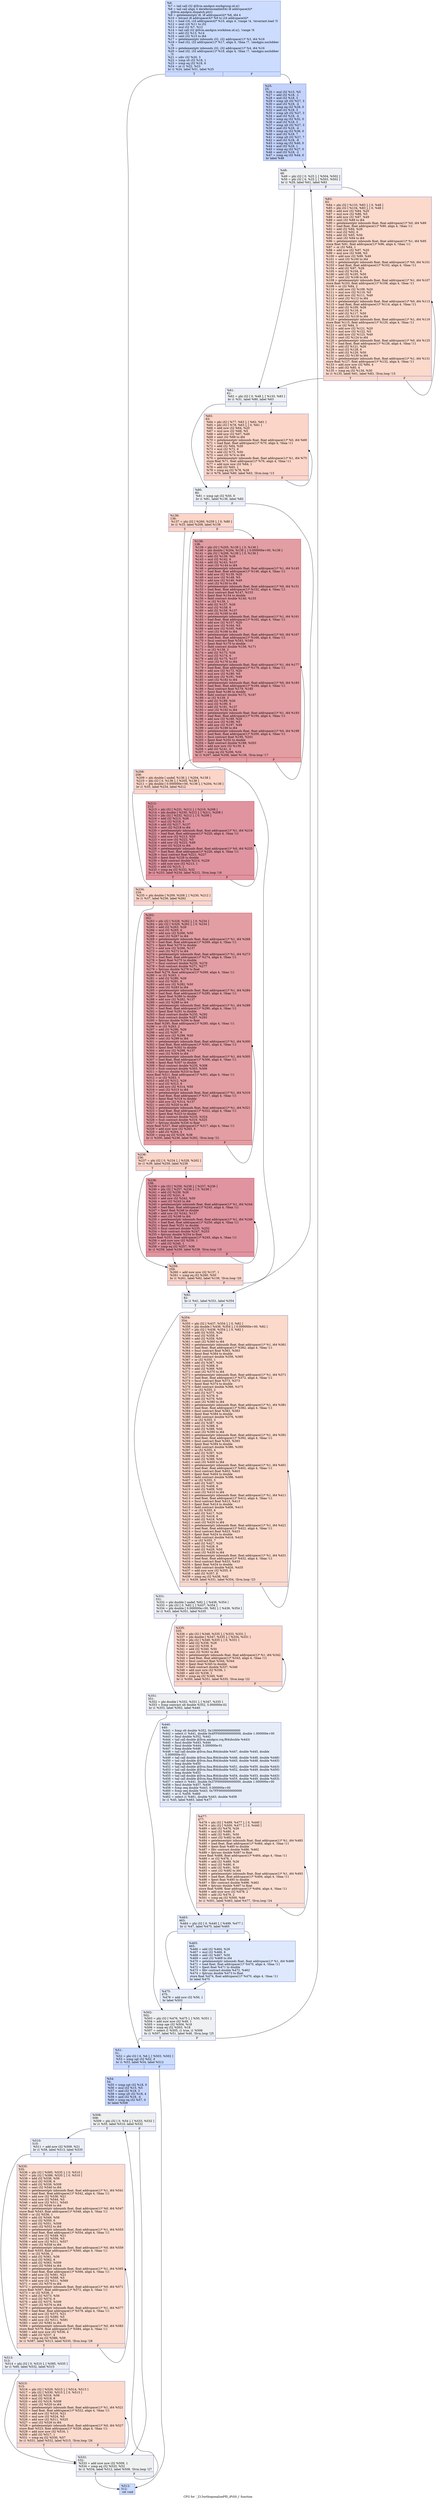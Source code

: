digraph "CFG for '_Z13orthogonalizePfS_iPiS0_i' function" {
	label="CFG for '_Z13orthogonalizePfS_iPiS0_i' function";

	Node0x4ae94e0 [shape=record,color="#3d50c3ff", style=filled, fillcolor="#8caffe70",label="{%6:\l  %7 = tail call i32 @llvm.amdgcn.workgroup.id.x()\l  %8 = tail call align 4 dereferenceable(64) i8 addrspace(4)*\l... @llvm.amdgcn.dispatch.ptr()\l  %9 = getelementptr i8, i8 addrspace(4)* %8, i64 4\l  %10 = bitcast i8 addrspace(4)* %9 to i16 addrspace(4)*\l  %11 = load i16, i16 addrspace(4)* %10, align 4, !range !4, !invariant.load !5\l  %12 = zext i16 %11 to i32\l  %13 = mul i32 %7, %12\l  %14 = tail call i32 @llvm.amdgcn.workitem.id.x(), !range !6\l  %15 = add i32 %13, %14\l  %16 = sext i32 %15 to i64\l  %17 = getelementptr inbounds i32, i32 addrspace(1)* %3, i64 %16\l  %18 = load i32, i32 addrspace(1)* %17, align 4, !tbaa !7, !amdgpu.noclobber\l... !5\l  %19 = getelementptr inbounds i32, i32 addrspace(1)* %4, i64 %16\l  %20 = load i32, i32 addrspace(1)* %19, align 4, !tbaa !7, !amdgpu.noclobber\l... !5\l  %21 = sdiv i32 %20, 3\l  %22 = icmp slt i32 %18, 1\l  %23 = icmp eq i32 %18, 6\l  %24 = or i1 %22, %23\l  br i1 %24, label %51, label %25\l|{<s0>T|<s1>F}}"];
	Node0x4ae94e0:s0 -> Node0x4aec710;
	Node0x4ae94e0:s1 -> Node0x4aec7a0;
	Node0x4aec7a0 [shape=record,color="#3d50c3ff", style=filled, fillcolor="#779af770",label="{%25:\l25:                                               \l  %26 = mul i32 %15, %5\l  %27 = add i32 %18, -1\l  %28 = and i32 %18, 3\l  %29 = icmp ult i32 %27, 3\l  %30 = and i32 %18, -4\l  %31 = icmp eq i32 %28, 0\l  %32 = and i32 %18, 3\l  %33 = icmp ult i32 %27, 3\l  %34 = and i32 %18, -4\l  %35 = icmp eq i32 %32, 0\l  %36 = and i32 %18, 3\l  %37 = icmp ult i32 %27, 3\l  %38 = and i32 %18, -4\l  %39 = icmp eq i32 %36, 0\l  %40 = and i32 %18, 7\l  %41 = icmp ult i32 %27, 7\l  %42 = and i32 %18, -8\l  %43 = icmp eq i32 %40, 0\l  %44 = and i32 %18, 1\l  %45 = icmp eq i32 %27, 0\l  %46 = and i32 %18, -2\l  %47 = icmp eq i32 %44, 0\l  br label %48\l}"];
	Node0x4aec7a0 -> Node0x4aed780;
	Node0x4aed780 [shape=record,color="#3d50c3ff", style=filled, fillcolor="#d9dce170",label="{%48:\l48:                                               \l  %49 = phi i32 [ 0, %25 ], [ %504, %502 ]\l  %50 = phi i32 [ 6, %25 ], [ %503, %502 ]\l  br i1 %29, label %61, label %83\l|{<s0>T|<s1>F}}"];
	Node0x4aed780:s0 -> Node0x4aedad0;
	Node0x4aed780:s1 -> Node0x4aedb60;
	Node0x4aec710 [shape=record,color="#3d50c3ff", style=filled, fillcolor="#8caffe70",label="{%51:\l51:                                               \l  %52 = phi i32 [ 6, %6 ], [ %503, %502 ]\l  %53 = icmp sgt i32 %52, 0\l  br i1 %53, label %54, label %512\l|{<s0>T|<s1>F}}"];
	Node0x4aec710:s0 -> Node0x4aedde0;
	Node0x4aec710:s1 -> Node0x4aede30;
	Node0x4aedde0 [shape=record,color="#3d50c3ff", style=filled, fillcolor="#7ea1fa70",label="{%54:\l54:                                               \l  %55 = icmp sgt i32 %18, 0\l  %56 = mul i32 %15, %5\l  %57 = and i32 %18, 3\l  %58 = icmp ult i32 %18, 4\l  %59 = and i32 %18, -4\l  %60 = icmp eq i32 %57, 0\l  br label %508\l}"];
	Node0x4aedde0 -> Node0x4aee300;
	Node0x4aedad0 [shape=record,color="#3d50c3ff", style=filled, fillcolor="#d9dce170",label="{%61:\l61:                                               \l  %62 = phi i32 [ 0, %48 ], [ %133, %83 ]\l  br i1 %31, label %80, label %63\l|{<s0>T|<s1>F}}"];
	Node0x4aedad0:s0 -> Node0x4aee4a0;
	Node0x4aedad0:s1 -> Node0x4aee530;
	Node0x4aee530 [shape=record,color="#3d50c3ff", style=filled, fillcolor="#f5a08170",label="{%63:\l63:                                               \l  %64 = phi i32 [ %77, %63 ], [ %62, %61 ]\l  %65 = phi i32 [ %78, %63 ], [ 0, %61 ]\l  %66 = add nsw i32 %64, %20\l  %67 = mul nsw i32 %66, %5\l  %68 = add nsw i32 %67, %49\l  %69 = sext i32 %68 to i64\l  %70 = getelementptr inbounds float, float addrspace(1)* %0, i64 %69\l  %71 = load float, float addrspace(1)* %70, align 4, !tbaa !11\l  %72 = add i32 %64, %26\l  %73 = mul i32 %72, 6\l  %74 = add i32 %73, %50\l  %75 = sext i32 %74 to i64\l  %76 = getelementptr inbounds float, float addrspace(1)* %1, i64 %75\l  store float %71, float addrspace(1)* %76, align 4, !tbaa !11\l  %77 = add nuw nsw i32 %64, 1\l  %78 = add i32 %65, 1\l  %79 = icmp eq i32 %78, %28\l  br i1 %79, label %80, label %63, !llvm.loop !13\l|{<s0>T|<s1>F}}"];
	Node0x4aee530:s0 -> Node0x4aee4a0;
	Node0x4aee530:s1 -> Node0x4aee530;
	Node0x4aee4a0 [shape=record,color="#3d50c3ff", style=filled, fillcolor="#d9dce170",label="{%80:\l80:                                               \l  %81 = icmp sgt i32 %50, 0\l  br i1 %81, label %136, label %82\l|{<s0>T|<s1>F}}"];
	Node0x4aee4a0:s0 -> Node0x4aefc10;
	Node0x4aee4a0:s1 -> Node0x4aefc60;
	Node0x4aefc60 [shape=record,color="#3d50c3ff", style=filled, fillcolor="#d9dce170",label="{%82:\l82:                                               \l  br i1 %41, label %331, label %354\l|{<s0>T|<s1>F}}"];
	Node0x4aefc60:s0 -> Node0x4aefda0;
	Node0x4aefc60:s1 -> Node0x4aefdf0;
	Node0x4aedb60 [shape=record,color="#3d50c3ff", style=filled, fillcolor="#f7a88970",label="{%83:\l83:                                               \l  %84 = phi i32 [ %133, %83 ], [ 0, %48 ]\l  %85 = phi i32 [ %134, %83 ], [ 0, %48 ]\l  %86 = add nsw i32 %84, %20\l  %87 = mul nsw i32 %86, %5\l  %88 = add nsw i32 %87, %49\l  %89 = sext i32 %88 to i64\l  %90 = getelementptr inbounds float, float addrspace(1)* %0, i64 %89\l  %91 = load float, float addrspace(1)* %90, align 4, !tbaa !11\l  %92 = add i32 %84, %26\l  %93 = mul i32 %92, 6\l  %94 = add i32 %93, %50\l  %95 = sext i32 %94 to i64\l  %96 = getelementptr inbounds float, float addrspace(1)* %1, i64 %95\l  store float %91, float addrspace(1)* %96, align 4, !tbaa !11\l  %97 = or i32 %84, 1\l  %98 = add nsw i32 %97, %20\l  %99 = mul nsw i32 %98, %5\l  %100 = add nsw i32 %99, %49\l  %101 = sext i32 %100 to i64\l  %102 = getelementptr inbounds float, float addrspace(1)* %0, i64 %101\l  %103 = load float, float addrspace(1)* %102, align 4, !tbaa !11\l  %104 = add i32 %97, %26\l  %105 = mul i32 %104, 6\l  %106 = add i32 %105, %50\l  %107 = sext i32 %106 to i64\l  %108 = getelementptr inbounds float, float addrspace(1)* %1, i64 %107\l  store float %103, float addrspace(1)* %108, align 4, !tbaa !11\l  %109 = or i32 %84, 2\l  %110 = add nsw i32 %109, %20\l  %111 = mul nsw i32 %110, %5\l  %112 = add nsw i32 %111, %49\l  %113 = sext i32 %112 to i64\l  %114 = getelementptr inbounds float, float addrspace(1)* %0, i64 %113\l  %115 = load float, float addrspace(1)* %114, align 4, !tbaa !11\l  %116 = add i32 %109, %26\l  %117 = mul i32 %116, 6\l  %118 = add i32 %117, %50\l  %119 = sext i32 %118 to i64\l  %120 = getelementptr inbounds float, float addrspace(1)* %1, i64 %119\l  store float %115, float addrspace(1)* %120, align 4, !tbaa !11\l  %121 = or i32 %84, 3\l  %122 = add nsw i32 %121, %20\l  %123 = mul nsw i32 %122, %5\l  %124 = add nsw i32 %123, %49\l  %125 = sext i32 %124 to i64\l  %126 = getelementptr inbounds float, float addrspace(1)* %0, i64 %125\l  %127 = load float, float addrspace(1)* %126, align 4, !tbaa !11\l  %128 = add i32 %121, %26\l  %129 = mul i32 %128, 6\l  %130 = add i32 %129, %50\l  %131 = sext i32 %130 to i64\l  %132 = getelementptr inbounds float, float addrspace(1)* %1, i64 %131\l  store float %127, float addrspace(1)* %132, align 4, !tbaa !11\l  %133 = add nuw nsw i32 %84, 4\l  %134 = add i32 %85, 4\l  %135 = icmp eq i32 %134, %30\l  br i1 %135, label %61, label %83, !llvm.loop !15\l|{<s0>T|<s1>F}}"];
	Node0x4aedb60:s0 -> Node0x4aedad0;
	Node0x4aedb60:s1 -> Node0x4aedb60;
	Node0x4aefc10 [shape=record,color="#3d50c3ff", style=filled, fillcolor="#f5a08170",label="{%136:\l136:                                              \l  %137 = phi i32 [ %260, %259 ], [ 0, %80 ]\l  br i1 %33, label %208, label %138\l|{<s0>T|<s1>F}}"];
	Node0x4aefc10:s0 -> Node0x4af2500;
	Node0x4aefc10:s1 -> Node0x4af2590;
	Node0x4af2590 [shape=record,color="#b70d28ff", style=filled, fillcolor="#be242e70",label="{%138:\l138:                                              \l  %139 = phi i32 [ %205, %138 ], [ 0, %136 ]\l  %140 = phi double [ %204, %138 ], [ 0.000000e+00, %136 ]\l  %141 = phi i32 [ %206, %138 ], [ 0, %136 ]\l  %142 = add i32 %139, %26\l  %143 = mul i32 %142, 6\l  %144 = add i32 %143, %137\l  %145 = sext i32 %144 to i64\l  %146 = getelementptr inbounds float, float addrspace(1)* %1, i64 %145\l  %147 = load float, float addrspace(1)* %146, align 4, !tbaa !11\l  %148 = add nsw i32 %139, %20\l  %149 = mul nsw i32 %148, %5\l  %150 = add nsw i32 %149, %49\l  %151 = sext i32 %150 to i64\l  %152 = getelementptr inbounds float, float addrspace(1)* %0, i64 %151\l  %153 = load float, float addrspace(1)* %152, align 4, !tbaa !11\l  %154 = fmul contract float %147, %153\l  %155 = fpext float %154 to double\l  %156 = fadd contract double %140, %155\l  %157 = or i32 %139, 1\l  %158 = add i32 %157, %26\l  %159 = mul i32 %158, 6\l  %160 = add i32 %159, %137\l  %161 = sext i32 %160 to i64\l  %162 = getelementptr inbounds float, float addrspace(1)* %1, i64 %161\l  %163 = load float, float addrspace(1)* %162, align 4, !tbaa !11\l  %164 = add nsw i32 %157, %20\l  %165 = mul nsw i32 %164, %5\l  %166 = add nsw i32 %165, %49\l  %167 = sext i32 %166 to i64\l  %168 = getelementptr inbounds float, float addrspace(1)* %0, i64 %167\l  %169 = load float, float addrspace(1)* %168, align 4, !tbaa !11\l  %170 = fmul contract float %163, %169\l  %171 = fpext float %170 to double\l  %172 = fadd contract double %156, %171\l  %173 = or i32 %139, 2\l  %174 = add i32 %173, %26\l  %175 = mul i32 %174, 6\l  %176 = add i32 %175, %137\l  %177 = sext i32 %176 to i64\l  %178 = getelementptr inbounds float, float addrspace(1)* %1, i64 %177\l  %179 = load float, float addrspace(1)* %178, align 4, !tbaa !11\l  %180 = add nsw i32 %173, %20\l  %181 = mul nsw i32 %180, %5\l  %182 = add nsw i32 %181, %49\l  %183 = sext i32 %182 to i64\l  %184 = getelementptr inbounds float, float addrspace(1)* %0, i64 %183\l  %185 = load float, float addrspace(1)* %184, align 4, !tbaa !11\l  %186 = fmul contract float %179, %185\l  %187 = fpext float %186 to double\l  %188 = fadd contract double %172, %187\l  %189 = or i32 %139, 3\l  %190 = add i32 %189, %26\l  %191 = mul i32 %190, 6\l  %192 = add i32 %191, %137\l  %193 = sext i32 %192 to i64\l  %194 = getelementptr inbounds float, float addrspace(1)* %1, i64 %193\l  %195 = load float, float addrspace(1)* %194, align 4, !tbaa !11\l  %196 = add nsw i32 %189, %20\l  %197 = mul nsw i32 %196, %5\l  %198 = add nsw i32 %197, %49\l  %199 = sext i32 %198 to i64\l  %200 = getelementptr inbounds float, float addrspace(1)* %0, i64 %199\l  %201 = load float, float addrspace(1)* %200, align 4, !tbaa !11\l  %202 = fmul contract float %195, %201\l  %203 = fpext float %202 to double\l  %204 = fadd contract double %188, %203\l  %205 = add nuw nsw i32 %139, 4\l  %206 = add i32 %141, 4\l  %207 = icmp eq i32 %206, %34\l  br i1 %207, label %208, label %138, !llvm.loop !17\l|{<s0>T|<s1>F}}"];
	Node0x4af2590:s0 -> Node0x4af2500;
	Node0x4af2590:s1 -> Node0x4af2590;
	Node0x4af2500 [shape=record,color="#3d50c3ff", style=filled, fillcolor="#f5a08170",label="{%208:\l208:                                              \l  %209 = phi double [ undef, %136 ], [ %204, %138 ]\l  %210 = phi i32 [ 0, %136 ], [ %205, %138 ]\l  %211 = phi double [ 0.000000e+00, %136 ], [ %204, %138 ]\l  br i1 %35, label %234, label %212\l|{<s0>T|<s1>F}}"];
	Node0x4af2500:s0 -> Node0x4af5e50;
	Node0x4af2500:s1 -> Node0x4af5ea0;
	Node0x4af5ea0 [shape=record,color="#b70d28ff", style=filled, fillcolor="#b70d2870",label="{%212:\l212:                                              \l  %213 = phi i32 [ %231, %212 ], [ %210, %208 ]\l  %214 = phi double [ %230, %212 ], [ %211, %208 ]\l  %215 = phi i32 [ %232, %212 ], [ 0, %208 ]\l  %216 = add i32 %213, %26\l  %217 = mul i32 %216, 6\l  %218 = add i32 %217, %137\l  %219 = sext i32 %218 to i64\l  %220 = getelementptr inbounds float, float addrspace(1)* %1, i64 %219\l  %221 = load float, float addrspace(1)* %220, align 4, !tbaa !11\l  %222 = add nsw i32 %213, %20\l  %223 = mul nsw i32 %222, %5\l  %224 = add nsw i32 %223, %49\l  %225 = sext i32 %224 to i64\l  %226 = getelementptr inbounds float, float addrspace(1)* %0, i64 %225\l  %227 = load float, float addrspace(1)* %226, align 4, !tbaa !11\l  %228 = fmul contract float %221, %227\l  %229 = fpext float %228 to double\l  %230 = fadd contract double %214, %229\l  %231 = add nuw nsw i32 %213, 1\l  %232 = add i32 %215, 1\l  %233 = icmp eq i32 %232, %32\l  br i1 %233, label %234, label %212, !llvm.loop !18\l|{<s0>T|<s1>F}}"];
	Node0x4af5ea0:s0 -> Node0x4af5e50;
	Node0x4af5ea0:s1 -> Node0x4af5ea0;
	Node0x4af5e50 [shape=record,color="#3d50c3ff", style=filled, fillcolor="#f5a08170",label="{%234:\l234:                                              \l  %235 = phi double [ %209, %208 ], [ %230, %212 ]\l  br i1 %37, label %236, label %262\l|{<s0>T|<s1>F}}"];
	Node0x4af5e50:s0 -> Node0x4af6df0;
	Node0x4af5e50:s1 -> Node0x4af6e40;
	Node0x4af6df0 [shape=record,color="#3d50c3ff", style=filled, fillcolor="#f5a08170",label="{%236:\l236:                                              \l  %237 = phi i32 [ 0, %234 ], [ %328, %262 ]\l  br i1 %39, label %259, label %238\l|{<s0>T|<s1>F}}"];
	Node0x4af6df0:s0 -> Node0x4af23c0;
	Node0x4af6df0:s1 -> Node0x4af7030;
	Node0x4af7030 [shape=record,color="#b70d28ff", style=filled, fillcolor="#b70d2870",label="{%238:\l238:                                              \l  %239 = phi i32 [ %256, %238 ], [ %237, %236 ]\l  %240 = phi i32 [ %257, %238 ], [ 0, %236 ]\l  %241 = add i32 %239, %26\l  %242 = mul i32 %241, 6\l  %243 = add nsw i32 %242, %50\l  %244 = sext i32 %243 to i64\l  %245 = getelementptr inbounds float, float addrspace(1)* %1, i64 %244\l  %246 = load float, float addrspace(1)* %245, align 4, !tbaa !11\l  %247 = fpext float %246 to double\l  %248 = add nsw i32 %242, %137\l  %249 = sext i32 %248 to i64\l  %250 = getelementptr inbounds float, float addrspace(1)* %1, i64 %249\l  %251 = load float, float addrspace(1)* %250, align 4, !tbaa !11\l  %252 = fpext float %251 to double\l  %253 = fmul contract double %235, %252\l  %254 = fsub contract double %247, %253\l  %255 = fptrunc double %254 to float\l  store float %255, float addrspace(1)* %245, align 4, !tbaa !11\l  %256 = add nuw nsw i32 %239, 1\l  %257 = add i32 %240, 1\l  %258 = icmp eq i32 %257, %36\l  br i1 %258, label %259, label %238, !llvm.loop !19\l|{<s0>T|<s1>F}}"];
	Node0x4af7030:s0 -> Node0x4af23c0;
	Node0x4af7030:s1 -> Node0x4af7030;
	Node0x4af23c0 [shape=record,color="#3d50c3ff", style=filled, fillcolor="#f5a08170",label="{%259:\l259:                                              \l  %260 = add nuw nsw i32 %137, 1\l  %261 = icmp eq i32 %260, %50\l  br i1 %261, label %82, label %136, !llvm.loop !20\l|{<s0>T|<s1>F}}"];
	Node0x4af23c0:s0 -> Node0x4aefc60;
	Node0x4af23c0:s1 -> Node0x4aefc10;
	Node0x4af6e40 [shape=record,color="#b70d28ff", style=filled, fillcolor="#be242e70",label="{%262:\l262:                                              \l  %263 = phi i32 [ %328, %262 ], [ 0, %234 ]\l  %264 = phi i32 [ %329, %262 ], [ 0, %234 ]\l  %265 = add i32 %263, %26\l  %266 = mul i32 %265, 6\l  %267 = add nsw i32 %266, %50\l  %268 = sext i32 %267 to i64\l  %269 = getelementptr inbounds float, float addrspace(1)* %1, i64 %268\l  %270 = load float, float addrspace(1)* %269, align 4, !tbaa !11\l  %271 = fpext float %270 to double\l  %272 = add nsw i32 %266, %137\l  %273 = sext i32 %272 to i64\l  %274 = getelementptr inbounds float, float addrspace(1)* %1, i64 %273\l  %275 = load float, float addrspace(1)* %274, align 4, !tbaa !11\l  %276 = fpext float %275 to double\l  %277 = fmul contract double %235, %276\l  %278 = fsub contract double %271, %277\l  %279 = fptrunc double %278 to float\l  store float %279, float addrspace(1)* %269, align 4, !tbaa !11\l  %280 = or i32 %263, 1\l  %281 = add i32 %280, %26\l  %282 = mul i32 %281, 6\l  %283 = add nsw i32 %282, %50\l  %284 = sext i32 %283 to i64\l  %285 = getelementptr inbounds float, float addrspace(1)* %1, i64 %284\l  %286 = load float, float addrspace(1)* %285, align 4, !tbaa !11\l  %287 = fpext float %286 to double\l  %288 = add nsw i32 %282, %137\l  %289 = sext i32 %288 to i64\l  %290 = getelementptr inbounds float, float addrspace(1)* %1, i64 %289\l  %291 = load float, float addrspace(1)* %290, align 4, !tbaa !11\l  %292 = fpext float %291 to double\l  %293 = fmul contract double %235, %292\l  %294 = fsub contract double %287, %293\l  %295 = fptrunc double %294 to float\l  store float %295, float addrspace(1)* %285, align 4, !tbaa !11\l  %296 = or i32 %263, 2\l  %297 = add i32 %296, %26\l  %298 = mul i32 %297, 6\l  %299 = add nsw i32 %298, %50\l  %300 = sext i32 %299 to i64\l  %301 = getelementptr inbounds float, float addrspace(1)* %1, i64 %300\l  %302 = load float, float addrspace(1)* %301, align 4, !tbaa !11\l  %303 = fpext float %302 to double\l  %304 = add nsw i32 %298, %137\l  %305 = sext i32 %304 to i64\l  %306 = getelementptr inbounds float, float addrspace(1)* %1, i64 %305\l  %307 = load float, float addrspace(1)* %306, align 4, !tbaa !11\l  %308 = fpext float %307 to double\l  %309 = fmul contract double %235, %308\l  %310 = fsub contract double %303, %309\l  %311 = fptrunc double %310 to float\l  store float %311, float addrspace(1)* %301, align 4, !tbaa !11\l  %312 = or i32 %263, 3\l  %313 = add i32 %312, %26\l  %314 = mul i32 %313, 6\l  %315 = add nsw i32 %314, %50\l  %316 = sext i32 %315 to i64\l  %317 = getelementptr inbounds float, float addrspace(1)* %1, i64 %316\l  %318 = load float, float addrspace(1)* %317, align 4, !tbaa !11\l  %319 = fpext float %318 to double\l  %320 = add nsw i32 %314, %137\l  %321 = sext i32 %320 to i64\l  %322 = getelementptr inbounds float, float addrspace(1)* %1, i64 %321\l  %323 = load float, float addrspace(1)* %322, align 4, !tbaa !11\l  %324 = fpext float %323 to double\l  %325 = fmul contract double %235, %324\l  %326 = fsub contract double %319, %325\l  %327 = fptrunc double %326 to float\l  store float %327, float addrspace(1)* %317, align 4, !tbaa !11\l  %328 = add nuw nsw i32 %263, 4\l  %329 = add i32 %264, 4\l  %330 = icmp eq i32 %329, %38\l  br i1 %330, label %236, label %262, !llvm.loop !21\l|{<s0>T|<s1>F}}"];
	Node0x4af6e40:s0 -> Node0x4af6df0;
	Node0x4af6e40:s1 -> Node0x4af6e40;
	Node0x4aefda0 [shape=record,color="#3d50c3ff", style=filled, fillcolor="#d9dce170",label="{%331:\l331:                                              \l  %332 = phi double [ undef, %82 ], [ %436, %354 ]\l  %333 = phi i32 [ 0, %82 ], [ %437, %354 ]\l  %334 = phi double [ 0.000000e+00, %82 ], [ %436, %354 ]\l  br i1 %43, label %351, label %335\l|{<s0>T|<s1>F}}"];
	Node0x4aefda0:s0 -> Node0x4afb280;
	Node0x4aefda0:s1 -> Node0x4afb310;
	Node0x4afb310 [shape=record,color="#3d50c3ff", style=filled, fillcolor="#f5a08170",label="{%335:\l335:                                              \l  %336 = phi i32 [ %348, %335 ], [ %333, %331 ]\l  %337 = phi double [ %347, %335 ], [ %334, %331 ]\l  %338 = phi i32 [ %349, %335 ], [ 0, %331 ]\l  %339 = add i32 %336, %26\l  %340 = mul i32 %339, 6\l  %341 = add i32 %340, %50\l  %342 = sext i32 %341 to i64\l  %343 = getelementptr inbounds float, float addrspace(1)* %1, i64 %342\l  %344 = load float, float addrspace(1)* %343, align 4, !tbaa !11\l  %345 = fmul contract float %344, %344\l  %346 = fpext float %345 to double\l  %347 = fadd contract double %337, %346\l  %348 = add nuw nsw i32 %336, 1\l  %349 = add i32 %338, 1\l  %350 = icmp eq i32 %349, %40\l  br i1 %350, label %351, label %335, !llvm.loop !22\l|{<s0>T|<s1>F}}"];
	Node0x4afb310:s0 -> Node0x4afb280;
	Node0x4afb310:s1 -> Node0x4afb310;
	Node0x4afb280 [shape=record,color="#3d50c3ff", style=filled, fillcolor="#d9dce170",label="{%351:\l351:                                              \l  %352 = phi double [ %332, %331 ], [ %347, %335 ]\l  %353 = fcmp contract olt double %352, 5.000000e-02\l  br i1 %353, label %502, label %440\l|{<s0>T|<s1>F}}"];
	Node0x4afb280:s0 -> Node0x4aed870;
	Node0x4afb280:s1 -> Node0x4aef3d0;
	Node0x4aefdf0 [shape=record,color="#3d50c3ff", style=filled, fillcolor="#f7a88970",label="{%354:\l354:                                              \l  %355 = phi i32 [ %437, %354 ], [ 0, %82 ]\l  %356 = phi double [ %436, %354 ], [ 0.000000e+00, %82 ]\l  %357 = phi i32 [ %438, %354 ], [ 0, %82 ]\l  %358 = add i32 %355, %26\l  %359 = mul i32 %358, 6\l  %360 = add i32 %359, %50\l  %361 = sext i32 %360 to i64\l  %362 = getelementptr inbounds float, float addrspace(1)* %1, i64 %361\l  %363 = load float, float addrspace(1)* %362, align 4, !tbaa !11\l  %364 = fmul contract float %363, %363\l  %365 = fpext float %364 to double\l  %366 = fadd contract double %356, %365\l  %367 = or i32 %355, 1\l  %368 = add i32 %367, %26\l  %369 = mul i32 %368, 6\l  %370 = add i32 %369, %50\l  %371 = sext i32 %370 to i64\l  %372 = getelementptr inbounds float, float addrspace(1)* %1, i64 %371\l  %373 = load float, float addrspace(1)* %372, align 4, !tbaa !11\l  %374 = fmul contract float %373, %373\l  %375 = fpext float %374 to double\l  %376 = fadd contract double %366, %375\l  %377 = or i32 %355, 2\l  %378 = add i32 %377, %26\l  %379 = mul i32 %378, 6\l  %380 = add i32 %379, %50\l  %381 = sext i32 %380 to i64\l  %382 = getelementptr inbounds float, float addrspace(1)* %1, i64 %381\l  %383 = load float, float addrspace(1)* %382, align 4, !tbaa !11\l  %384 = fmul contract float %383, %383\l  %385 = fpext float %384 to double\l  %386 = fadd contract double %376, %385\l  %387 = or i32 %355, 3\l  %388 = add i32 %387, %26\l  %389 = mul i32 %388, 6\l  %390 = add i32 %389, %50\l  %391 = sext i32 %390 to i64\l  %392 = getelementptr inbounds float, float addrspace(1)* %1, i64 %391\l  %393 = load float, float addrspace(1)* %392, align 4, !tbaa !11\l  %394 = fmul contract float %393, %393\l  %395 = fpext float %394 to double\l  %396 = fadd contract double %386, %395\l  %397 = or i32 %355, 4\l  %398 = add i32 %397, %26\l  %399 = mul i32 %398, 6\l  %400 = add i32 %399, %50\l  %401 = sext i32 %400 to i64\l  %402 = getelementptr inbounds float, float addrspace(1)* %1, i64 %401\l  %403 = load float, float addrspace(1)* %402, align 4, !tbaa !11\l  %404 = fmul contract float %403, %403\l  %405 = fpext float %404 to double\l  %406 = fadd contract double %396, %405\l  %407 = or i32 %355, 5\l  %408 = add i32 %407, %26\l  %409 = mul i32 %408, 6\l  %410 = add i32 %409, %50\l  %411 = sext i32 %410 to i64\l  %412 = getelementptr inbounds float, float addrspace(1)* %1, i64 %411\l  %413 = load float, float addrspace(1)* %412, align 4, !tbaa !11\l  %414 = fmul contract float %413, %413\l  %415 = fpext float %414 to double\l  %416 = fadd contract double %406, %415\l  %417 = or i32 %355, 6\l  %418 = add i32 %417, %26\l  %419 = mul i32 %418, 6\l  %420 = add i32 %419, %50\l  %421 = sext i32 %420 to i64\l  %422 = getelementptr inbounds float, float addrspace(1)* %1, i64 %421\l  %423 = load float, float addrspace(1)* %422, align 4, !tbaa !11\l  %424 = fmul contract float %423, %423\l  %425 = fpext float %424 to double\l  %426 = fadd contract double %416, %425\l  %427 = or i32 %355, 7\l  %428 = add i32 %427, %26\l  %429 = mul i32 %428, 6\l  %430 = add i32 %429, %50\l  %431 = sext i32 %430 to i64\l  %432 = getelementptr inbounds float, float addrspace(1)* %1, i64 %431\l  %433 = load float, float addrspace(1)* %432, align 4, !tbaa !11\l  %434 = fmul contract float %433, %433\l  %435 = fpext float %434 to double\l  %436 = fadd contract double %426, %435\l  %437 = add nuw nsw i32 %355, 8\l  %438 = add i32 %357, 8\l  %439 = icmp eq i32 %438, %42\l  br i1 %439, label %331, label %354, !llvm.loop !23\l|{<s0>T|<s1>F}}"];
	Node0x4aefdf0:s0 -> Node0x4aefda0;
	Node0x4aefdf0:s1 -> Node0x4aefdf0;
	Node0x4aef3d0 [shape=record,color="#3d50c3ff", style=filled, fillcolor="#c7d7f070",label="{%440:\l440:                                              \l  %441 = fcmp olt double %352, 0x1000000000000000\l  %442 = select i1 %441, double 0x4FF0000000000000, double 1.000000e+00\l  %443 = fmul double %352, %442\l  %444 = tail call double @llvm.amdgcn.rsq.f64(double %443)\l  %445 = fmul double %443, %444\l  %446 = fmul double %444, 5.000000e-01\l  %447 = fneg double %446\l  %448 = tail call double @llvm.fma.f64(double %447, double %445, double\l... 5.000000e-01)\l  %449 = tail call double @llvm.fma.f64(double %446, double %448, double %446)\l  %450 = tail call double @llvm.fma.f64(double %445, double %448, double %445)\l  %451 = fneg double %450\l  %452 = tail call double @llvm.fma.f64(double %451, double %450, double %443)\l  %453 = tail call double @llvm.fma.f64(double %452, double %449, double %450)\l  %454 = fneg double %453\l  %455 = tail call double @llvm.fma.f64(double %454, double %453, double %443)\l  %456 = tail call double @llvm.fma.f64(double %455, double %449, double %453)\l  %457 = select i1 %441, double 0x37F0000000000000, double 1.000000e+00\l  %458 = fmul double %457, %456\l  %459 = fcmp oeq double %443, 0.000000e+00\l  %460 = fcmp oeq double %443, 0x7FF0000000000000\l  %461 = or i1 %459, %460\l  %462 = select i1 %461, double %443, double %458\l  br i1 %45, label %463, label %477\l|{<s0>T|<s1>F}}"];
	Node0x4aef3d0:s0 -> Node0x4b00e70;
	Node0x4aef3d0:s1 -> Node0x4b00f00;
	Node0x4b00e70 [shape=record,color="#3d50c3ff", style=filled, fillcolor="#c7d7f070",label="{%463:\l463:                                              \l  %464 = phi i32 [ 0, %440 ], [ %499, %477 ]\l  br i1 %47, label %475, label %465\l|{<s0>T|<s1>F}}"];
	Node0x4b00e70:s0 -> Node0x4b010f0;
	Node0x4b00e70:s1 -> Node0x4b01180;
	Node0x4b01180 [shape=record,color="#3d50c3ff", style=filled, fillcolor="#b5cdfa70",label="{%465:\l465:                                              \l  %466 = add i32 %464, %26\l  %467 = mul i32 %466, 6\l  %468 = add i32 %467, %50\l  %469 = sext i32 %468 to i64\l  %470 = getelementptr inbounds float, float addrspace(1)* %1, i64 %469\l  %471 = load float, float addrspace(1)* %470, align 4, !tbaa !11\l  %472 = fpext float %471 to double\l  %473 = fdiv contract double %472, %462\l  %474 = fptrunc double %473 to float\l  store float %474, float addrspace(1)* %470, align 4, !tbaa !11\l  br label %475\l}"];
	Node0x4b01180 -> Node0x4b010f0;
	Node0x4b010f0 [shape=record,color="#3d50c3ff", style=filled, fillcolor="#c7d7f070",label="{%475:\l475:                                              \l  %476 = add nsw i32 %50, 1\l  br label %502\l}"];
	Node0x4b010f0 -> Node0x4aed870;
	Node0x4b00f00 [shape=record,color="#3d50c3ff", style=filled, fillcolor="#f7b59970",label="{%477:\l477:                                              \l  %478 = phi i32 [ %499, %477 ], [ 0, %440 ]\l  %479 = phi i32 [ %500, %477 ], [ 0, %440 ]\l  %480 = add i32 %478, %26\l  %481 = mul i32 %480, 6\l  %482 = add i32 %481, %50\l  %483 = sext i32 %482 to i64\l  %484 = getelementptr inbounds float, float addrspace(1)* %1, i64 %483\l  %485 = load float, float addrspace(1)* %484, align 4, !tbaa !11\l  %486 = fpext float %485 to double\l  %487 = fdiv contract double %486, %462\l  %488 = fptrunc double %487 to float\l  store float %488, float addrspace(1)* %484, align 4, !tbaa !11\l  %489 = or i32 %478, 1\l  %490 = add i32 %489, %26\l  %491 = mul i32 %490, 6\l  %492 = add i32 %491, %50\l  %493 = sext i32 %492 to i64\l  %494 = getelementptr inbounds float, float addrspace(1)* %1, i64 %493\l  %495 = load float, float addrspace(1)* %494, align 4, !tbaa !11\l  %496 = fpext float %495 to double\l  %497 = fdiv contract double %496, %462\l  %498 = fptrunc double %497 to float\l  store float %498, float addrspace(1)* %494, align 4, !tbaa !11\l  %499 = add nuw nsw i32 %478, 2\l  %500 = add i32 %479, 2\l  %501 = icmp eq i32 %500, %46\l  br i1 %501, label %463, label %477, !llvm.loop !24\l|{<s0>T|<s1>F}}"];
	Node0x4b00f00:s0 -> Node0x4b00e70;
	Node0x4b00f00:s1 -> Node0x4b00f00;
	Node0x4aed870 [shape=record,color="#3d50c3ff", style=filled, fillcolor="#d9dce170",label="{%502:\l502:                                              \l  %503 = phi i32 [ %476, %475 ], [ %50, %351 ]\l  %504 = add nuw nsw i32 %49, 1\l  %505 = icmp sge i32 %504, %18\l  %506 = icmp eq i32 %503, %18\l  %507 = select i1 %505, i1 true, i1 %506\l  br i1 %507, label %51, label %48, !llvm.loop !25\l|{<s0>T|<s1>F}}"];
	Node0x4aed870:s0 -> Node0x4aec710;
	Node0x4aed870:s1 -> Node0x4aed780;
	Node0x4aee300 [shape=record,color="#3d50c3ff", style=filled, fillcolor="#dbdcde70",label="{%508:\l508:                                              \l  %509 = phi i32 [ 0, %54 ], [ %533, %532 ]\l  br i1 %55, label %510, label %532\l|{<s0>T|<s1>F}}"];
	Node0x4aee300:s0 -> Node0x4b03450;
	Node0x4aee300:s1 -> Node0x4b03350;
	Node0x4b03450 [shape=record,color="#3d50c3ff", style=filled, fillcolor="#d1dae970",label="{%510:\l510:                                              \l  %511 = add nsw i32 %509, %21\l  br i1 %58, label %513, label %535\l|{<s0>T|<s1>F}}"];
	Node0x4b03450:s0 -> Node0x4b03620;
	Node0x4b03450:s1 -> Node0x4b03670;
	Node0x4aede30 [shape=record,color="#3d50c3ff", style=filled, fillcolor="#8caffe70",label="{%512:\l512:                                              \l  ret void\l}"];
	Node0x4b03620 [shape=record,color="#3d50c3ff", style=filled, fillcolor="#d1dae970",label="{%513:\l513:                                              \l  %514 = phi i32 [ 0, %510 ], [ %585, %535 ]\l  br i1 %60, label %532, label %515\l|{<s0>T|<s1>F}}"];
	Node0x4b03620:s0 -> Node0x4b03350;
	Node0x4b03620:s1 -> Node0x4af7ce0;
	Node0x4af7ce0 [shape=record,color="#3d50c3ff", style=filled, fillcolor="#f7a88970",label="{%515:\l515:                                              \l  %516 = phi i32 [ %529, %515 ], [ %514, %513 ]\l  %517 = phi i32 [ %530, %515 ], [ 0, %513 ]\l  %518 = add i32 %516, %56\l  %519 = mul i32 %518, 6\l  %520 = add i32 %519, %509\l  %521 = sext i32 %520 to i64\l  %522 = getelementptr inbounds float, float addrspace(1)* %1, i64 %521\l  %523 = load float, float addrspace(1)* %522, align 4, !tbaa !11\l  %524 = add nsw i32 %516, %21\l  %525 = mul nsw i32 %524, %5\l  %526 = add nsw i32 %511, %525\l  %527 = sext i32 %526 to i64\l  %528 = getelementptr inbounds float, float addrspace(1)* %0, i64 %527\l  store float %523, float addrspace(1)* %528, align 4, !tbaa !11\l  %529 = add nuw nsw i32 %516, 1\l  %530 = add i32 %517, 1\l  %531 = icmp eq i32 %530, %57\l  br i1 %531, label %532, label %515, !llvm.loop !26\l|{<s0>T|<s1>F}}"];
	Node0x4af7ce0:s0 -> Node0x4b03350;
	Node0x4af7ce0:s1 -> Node0x4af7ce0;
	Node0x4b03350 [shape=record,color="#3d50c3ff", style=filled, fillcolor="#dbdcde70",label="{%532:\l532:                                              \l  %533 = add nuw nsw i32 %509, 1\l  %534 = icmp eq i32 %533, %52\l  br i1 %534, label %512, label %508, !llvm.loop !27\l|{<s0>T|<s1>F}}"];
	Node0x4b03350:s0 -> Node0x4aede30;
	Node0x4b03350:s1 -> Node0x4aee300;
	Node0x4b03670 [shape=record,color="#3d50c3ff", style=filled, fillcolor="#f7af9170",label="{%535:\l535:                                              \l  %536 = phi i32 [ %585, %535 ], [ 0, %510 ]\l  %537 = phi i32 [ %586, %535 ], [ 0, %510 ]\l  %538 = add i32 %536, %56\l  %539 = mul i32 %538, 6\l  %540 = add i32 %539, %509\l  %541 = sext i32 %540 to i64\l  %542 = getelementptr inbounds float, float addrspace(1)* %1, i64 %541\l  %543 = load float, float addrspace(1)* %542, align 4, !tbaa !11\l  %544 = add nsw i32 %536, %21\l  %545 = mul nsw i32 %544, %5\l  %546 = add nsw i32 %511, %545\l  %547 = sext i32 %546 to i64\l  %548 = getelementptr inbounds float, float addrspace(1)* %0, i64 %547\l  store float %543, float addrspace(1)* %548, align 4, !tbaa !11\l  %549 = or i32 %536, 1\l  %550 = add i32 %549, %56\l  %551 = mul i32 %550, 6\l  %552 = add i32 %551, %509\l  %553 = sext i32 %552 to i64\l  %554 = getelementptr inbounds float, float addrspace(1)* %1, i64 %553\l  %555 = load float, float addrspace(1)* %554, align 4, !tbaa !11\l  %556 = add nsw i32 %549, %21\l  %557 = mul nsw i32 %556, %5\l  %558 = add nsw i32 %511, %557\l  %559 = sext i32 %558 to i64\l  %560 = getelementptr inbounds float, float addrspace(1)* %0, i64 %559\l  store float %555, float addrspace(1)* %560, align 4, !tbaa !11\l  %561 = or i32 %536, 2\l  %562 = add i32 %561, %56\l  %563 = mul i32 %562, 6\l  %564 = add i32 %563, %509\l  %565 = sext i32 %564 to i64\l  %566 = getelementptr inbounds float, float addrspace(1)* %1, i64 %565\l  %567 = load float, float addrspace(1)* %566, align 4, !tbaa !11\l  %568 = add nsw i32 %561, %21\l  %569 = mul nsw i32 %568, %5\l  %570 = add nsw i32 %511, %569\l  %571 = sext i32 %570 to i64\l  %572 = getelementptr inbounds float, float addrspace(1)* %0, i64 %571\l  store float %567, float addrspace(1)* %572, align 4, !tbaa !11\l  %573 = or i32 %536, 3\l  %574 = add i32 %573, %56\l  %575 = mul i32 %574, 6\l  %576 = add i32 %575, %509\l  %577 = sext i32 %576 to i64\l  %578 = getelementptr inbounds float, float addrspace(1)* %1, i64 %577\l  %579 = load float, float addrspace(1)* %578, align 4, !tbaa !11\l  %580 = add nsw i32 %573, %21\l  %581 = mul nsw i32 %580, %5\l  %582 = add nsw i32 %511, %581\l  %583 = sext i32 %582 to i64\l  %584 = getelementptr inbounds float, float addrspace(1)* %0, i64 %583\l  store float %579, float addrspace(1)* %584, align 4, !tbaa !11\l  %585 = add nuw nsw i32 %536, 4\l  %586 = add i32 %537, 4\l  %587 = icmp eq i32 %586, %59\l  br i1 %587, label %513, label %535, !llvm.loop !28\l|{<s0>T|<s1>F}}"];
	Node0x4b03670:s0 -> Node0x4b03620;
	Node0x4b03670:s1 -> Node0x4b03670;
}

